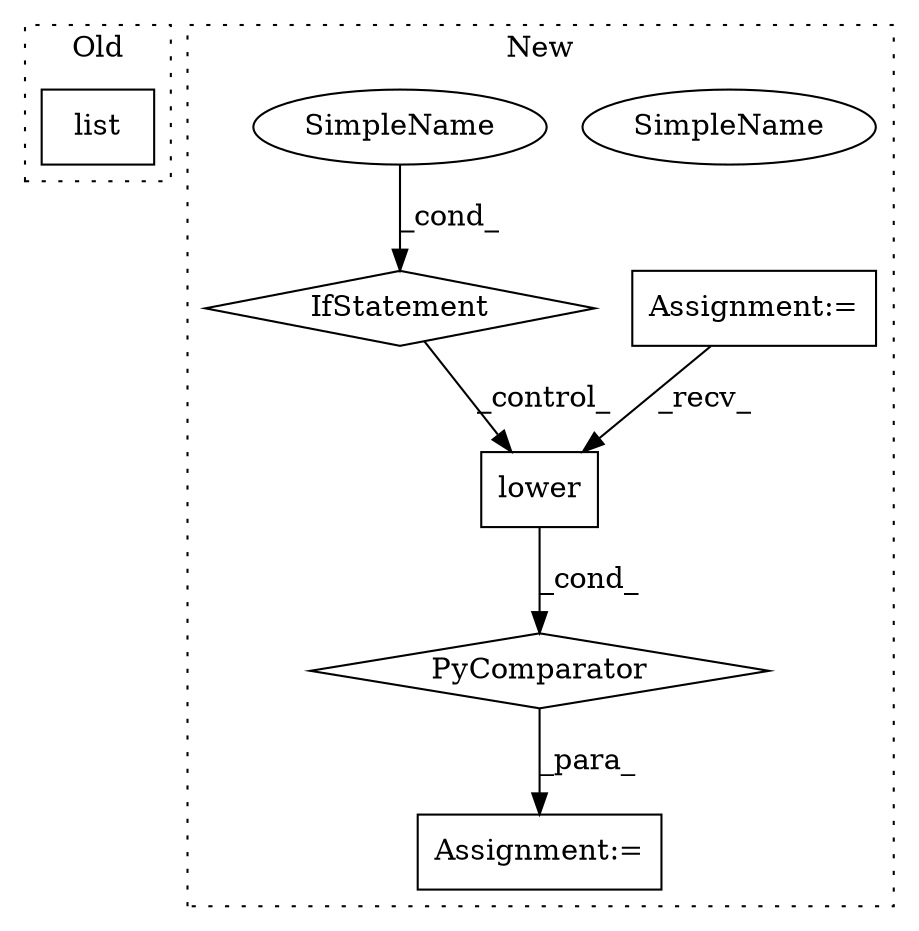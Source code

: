 digraph G {
subgraph cluster0 {
1 [label="list" a="32" s="1948,1959" l="5,1" shape="box"];
label = "Old";
style="dotted";
}
subgraph cluster1 {
2 [label="lower" a="32" s="1828" l="7" shape="box"];
3 [label="Assignment:=" a="7" s="1902" l="30" shape="box"];
4 [label="IfStatement" a="25" s="1902" l="30" shape="diamond"];
5 [label="SimpleName" a="42" s="1927" l="5" shape="ellipse"];
6 [label="PyComparator" a="113" s="1902" l="30" shape="diamond"];
7 [label="Assignment:=" a="7" s="1812" l="14" shape="box"];
8 [label="SimpleName" a="42" s="1927" l="5" shape="ellipse"];
label = "New";
style="dotted";
}
2 -> 6 [label="_cond_"];
3 -> 2 [label="_recv_"];
4 -> 2 [label="_control_"];
6 -> 7 [label="_para_"];
8 -> 4 [label="_cond_"];
}